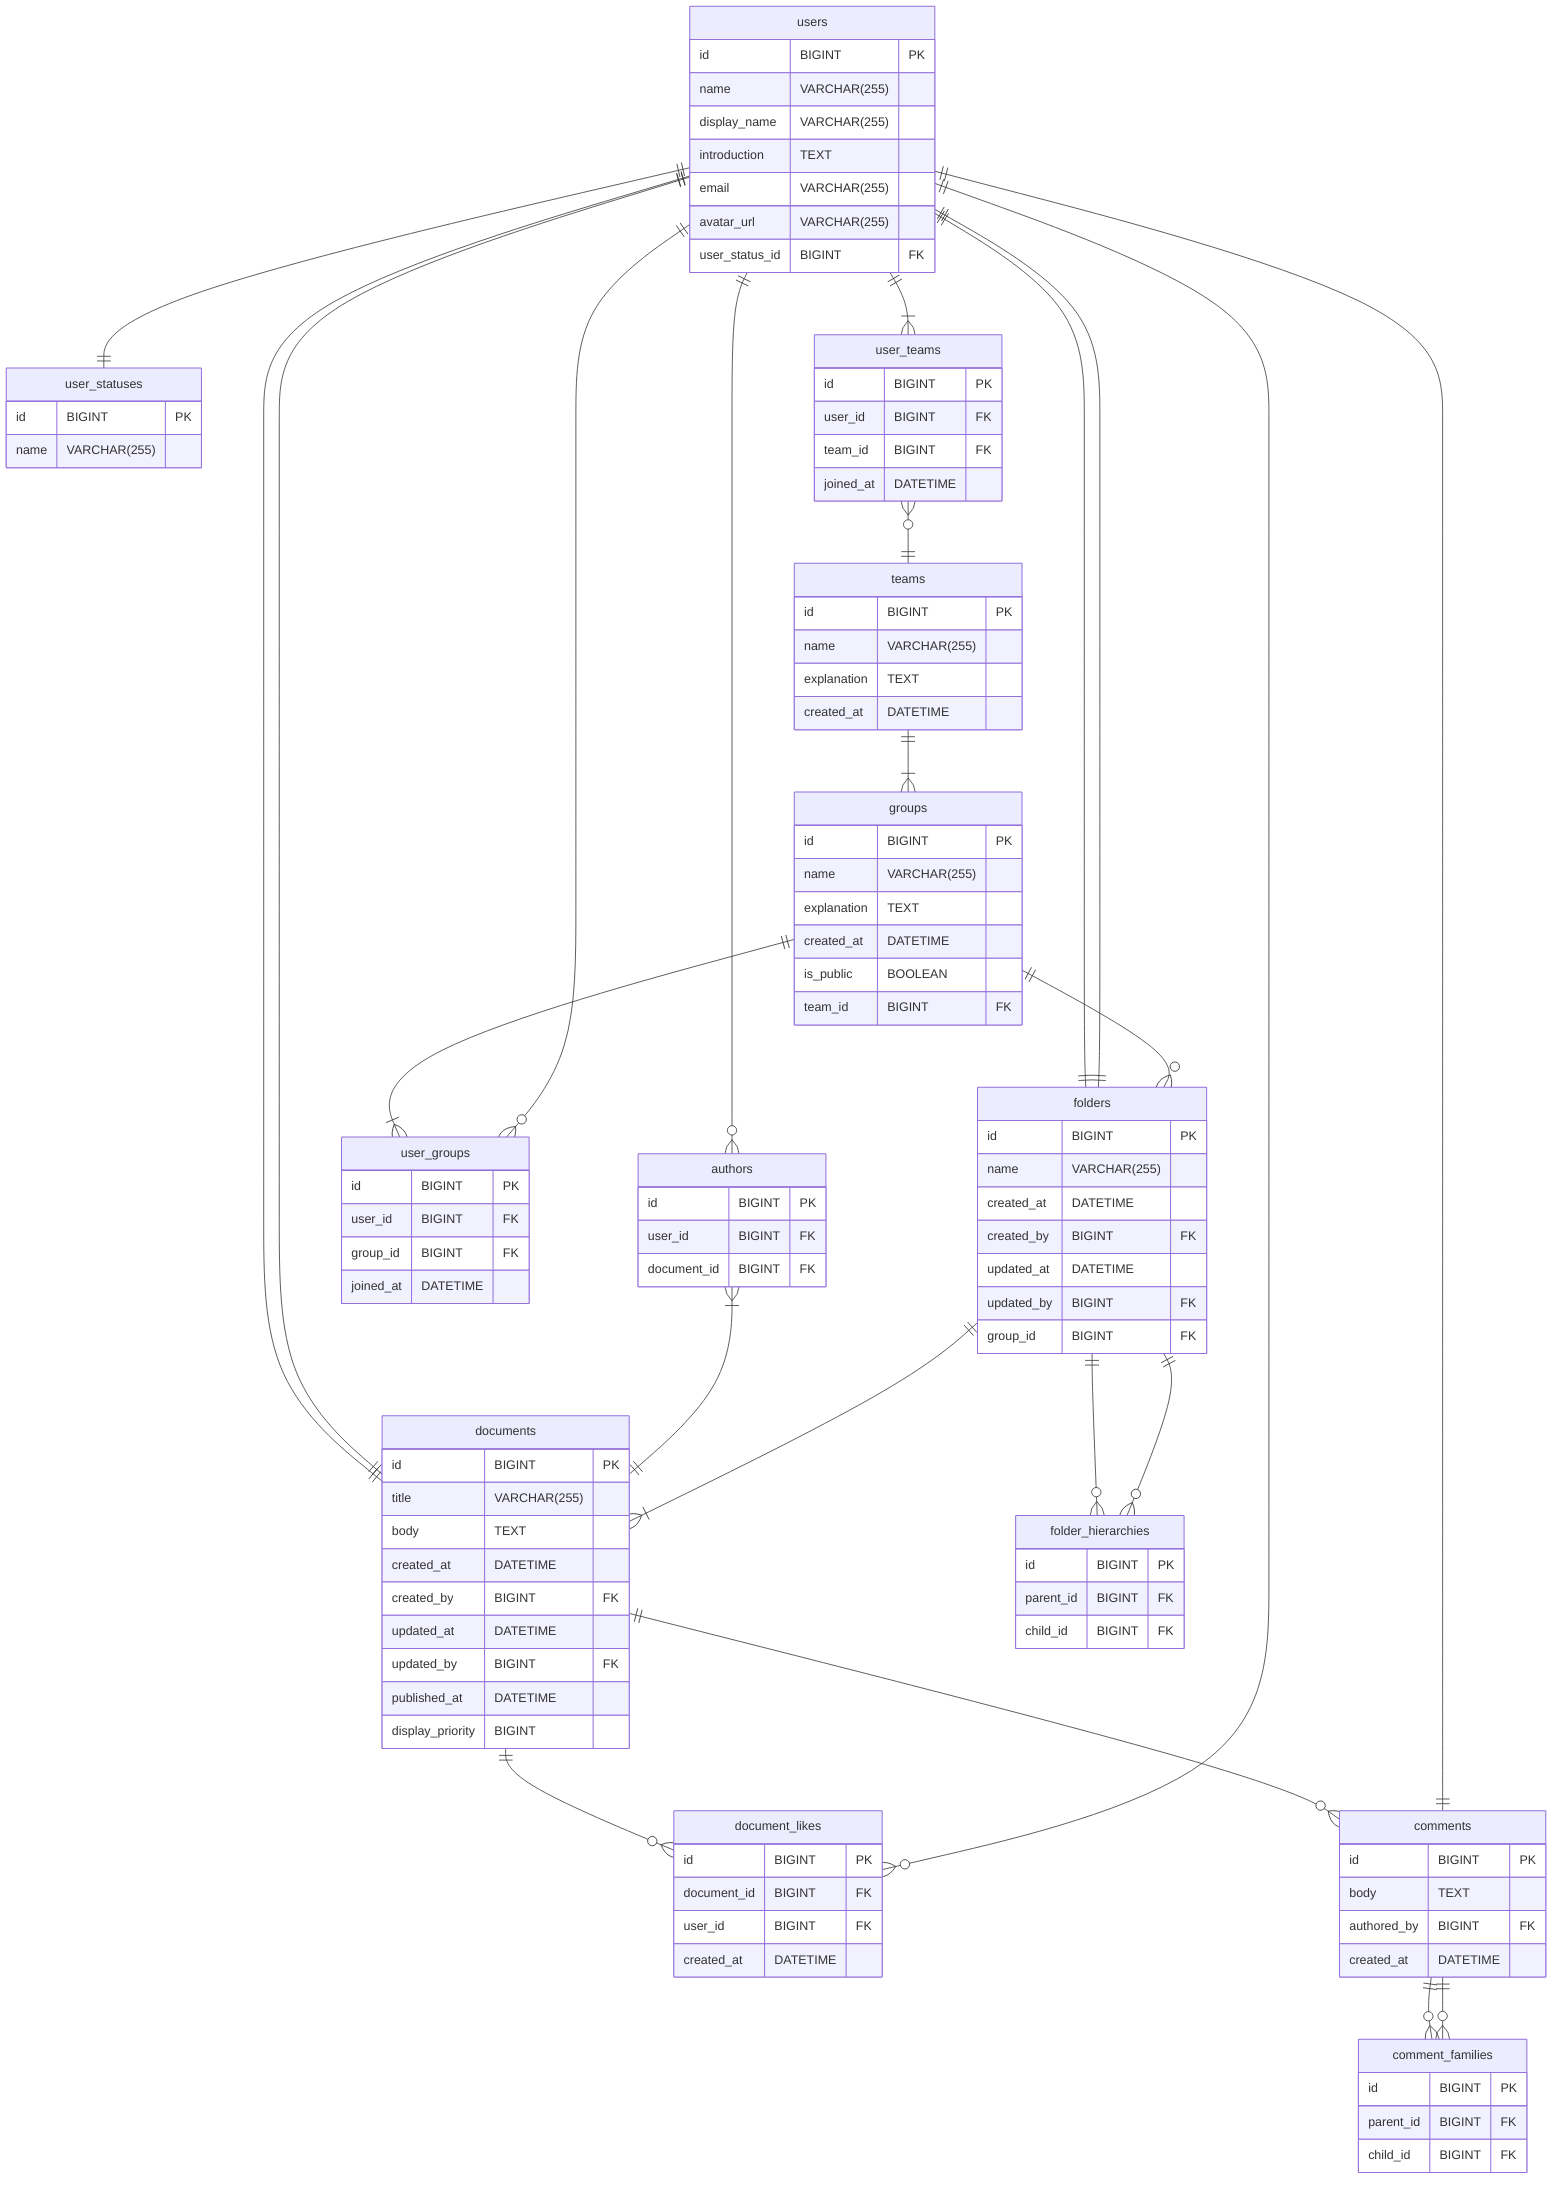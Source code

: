 erDiagram

users ||--|| user_statuses: ""
users ||--o{ authors: ""
%% 最初に誰によってドキュメントが作られたかを表す
users ||--|| documents: ""
%% 誰によってドキュメントが更新されたかを表す
users ||--|| documents: ""
authors }|--|| documents: ""
documents ||--o{ document_likes: ""
document_likes }o--|| users: ""
documents ||--o{ comments: ""
comments ||--o{ comment_families: ""
comment_families }o--|| comments: ""
%% 誰によってコメントが作られたかを表す
users ||--|| comments: ""
users ||--|{ user_teams: ""
%% 誰によってフォルダが作られたかを表す
users ||--|| folders: ""
%% 誰によってフォルダが更新されたかを表す
users ||--|| folders: ""
user_teams }o--|| teams: ""
teams ||--|{ groups: ""
groups ||--|{ user_groups: ""
user_groups }o--|| users: ""
groups ||--o{ folders: ""
folders ||--o{ folder_hierarchies: ""
folder_hierarchies }o--|| folders: ""
folders ||--|{ documents: ""

%% テーブル定義の上のコメントは、物理設計で実装する物を書いています

%% ユーザー権限
%% ユーザー権限とユーザーは一対一
%% owner, admin, member, guestが入る
user_statuses {
  id BIGINT PK
  name VARCHAR(255)
}

%% id: primary key 制約
%% name: フルテキストインデックス
%% email: ユニーク制約
%% display_name: フルテキストインデックス
users {
  id BIGINT PK
  name VARCHAR(255)
  display_name VARCHAR(255)
  introduction TEXT
  email VARCHAR(255)
  avatar_url VARCHAR(255)
  user_status_id BIGINT FK
}

%% id: primary key 制約
%% title, body: フルテキストインデックス
%% 記事が公開されたか公開されてないかは、published_atの値で判断する
documents {
  id BIGINT PK
  title VARCHAR(255)
  body TEXT
  created_at DATETIME
  created_by BIGINT FK
  updated_at DATETIME
  updated_by BIGINT FK
  published_at DATETIME
  display_priority BIGINT
}

%% id: primary key 制約
%% user_id, document_id: 外部キー制約
%% document_idにユニーク制約をつける
authors {
  id BIGINT PK
  user_id BIGINT FK
  document_id BIGINT FK
}

%% 記事は複数のユーザーによっていいねされている
document_likes {
  id BIGINT PK
  document_id BIGINT FK
  user_id BIGINT FK
  created_at DATETIME
}

%% 記事はコメントを書ける。また、コメントに対してコメントをしたりもできる
comments {
  id BIGINT PK
  body TEXT
  authored_by BIGINT FK
  created_at DATETIME
}

comment_families {
  id BIGINT PK
  parent_id BIGINT FK
  child_id BIGINT FK
}

%% チームの中に複数のグループがある
teams {
  id BIGINT PK
  name VARCHAR(255)
  explanation TEXT
  created_at DATETIME
}

%% ユーザーは複数のチームに所属している
user_teams {
  id BIGINT PK
  user_id BIGINT FK
  team_id BIGINT FK
  joined_at DATETIME
}

%% グループは公開非公開が設定できる
groups {
  id BIGINT PK
  name VARCHAR(255)
  explanation TEXT
  created_at DATETIME
  is_public BOOLEAN
  team_id BIGINT FK
}

%% ユーザーは複数のグループに所属している
user_groups {
  id BIGINT PK
  user_id BIGINT FK
  group_id BIGINT FK
  joined_at DATETIME
}

%% グループの中に複数のフォルダがある
%% フォルダの中に複数の記事とサブフォルダがある
folders {
  id BIGINT PK
  name VARCHAR(255)
  created_at DATETIME
  created_by BIGINT FK
  updated_at DATETIME
  updated_by BIGINT FK
  group_id BIGINT FK
}

folder_hierarchies {
  id BIGINT PK
  parent_id BIGINT FK
  child_id BIGINT FK
}